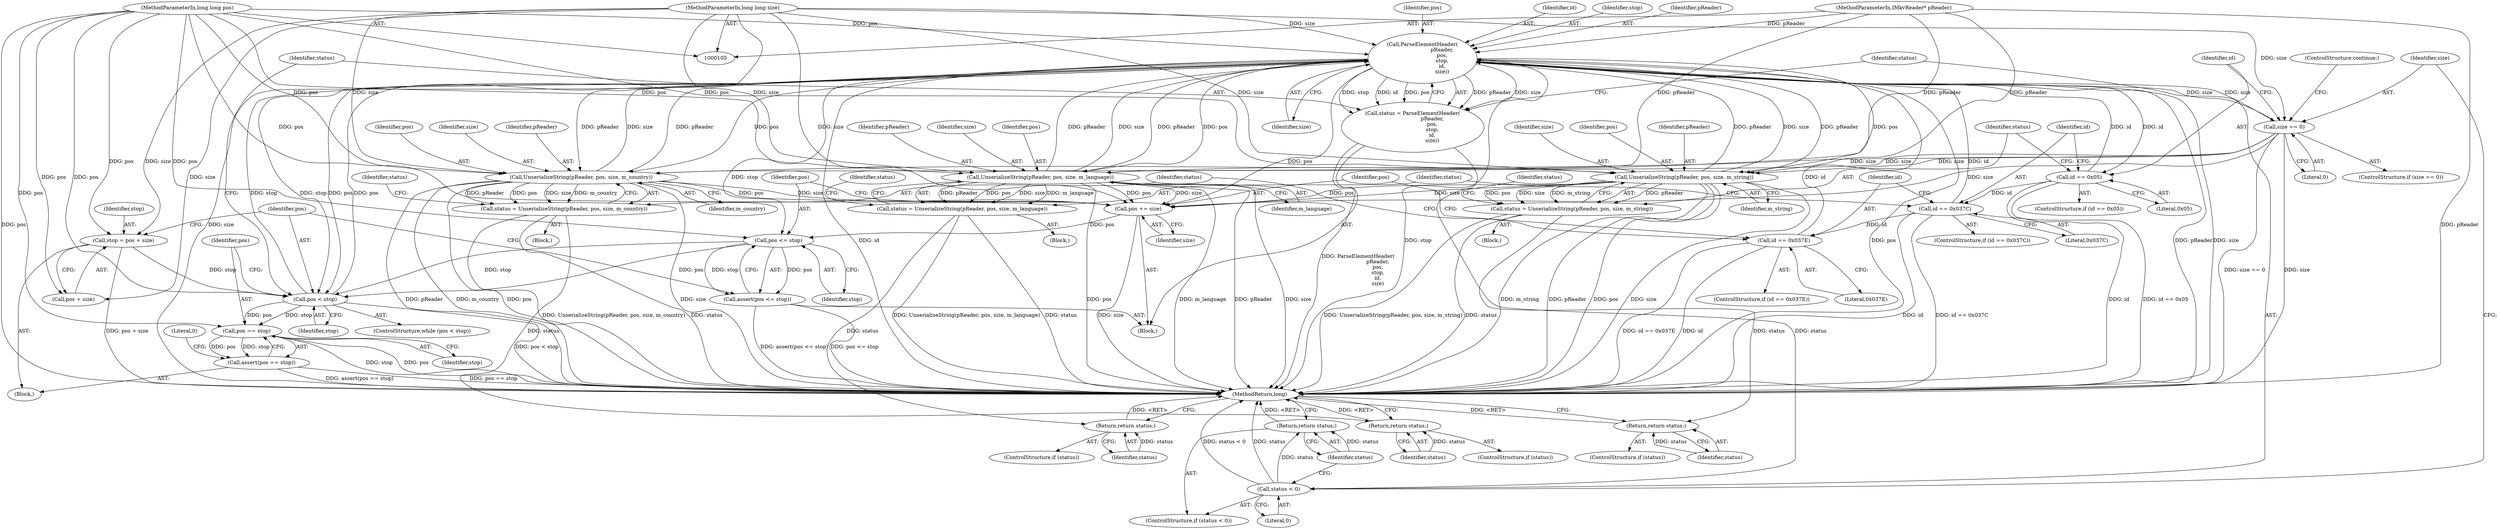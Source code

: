 digraph "1_Android_04839626ed859623901ebd3a5fd483982186b59d_165@pointer" {
"1000126" [label="(Call,ParseElementHeader(\n                        pReader,\n                        pos,\n                        stop,\n                        id,\n                        size))"];
"1000167" [label="(Call,UnserializeString(pReader, pos, size, m_language))"];
"1000126" [label="(Call,ParseElementHeader(\n                        pReader,\n                        pos,\n                        stop,\n                        id,\n                        size))"];
"1000184" [label="(Call,UnserializeString(pReader, pos, size, m_country))"];
"1000106" [label="(MethodParameterIn,IMkvReader* pReader)"];
"1000107" [label="(MethodParameterIn,long long pos)"];
"1000139" [label="(Call,size == 0)"];
"1000108" [label="(MethodParameterIn,long long size)"];
"1000150" [label="(Call,UnserializeString(pReader, pos, size, m_string))"];
"1000117" [label="(Call,pos < stop)"];
"1000197" [label="(Call,pos <= stop)"];
"1000193" [label="(Call,pos += size)"];
"1000111" [label="(Call,stop = pos + size)"];
"1000178" [label="(Call,id == 0x037E)"];
"1000161" [label="(Call,id == 0x037C)"];
"1000144" [label="(Call,id == 0x05)"];
"1000124" [label="(Call,status = ParseElementHeader(\n                        pReader,\n                        pos,\n                        stop,\n                        id,\n                        size))"];
"1000133" [label="(Call,status < 0)"];
"1000136" [label="(Return,return status;)"];
"1000148" [label="(Call,status = UnserializeString(pReader, pos, size, m_string))"];
"1000157" [label="(Return,return status;)"];
"1000196" [label="(Call,assert(pos <= stop))"];
"1000165" [label="(Call,status = UnserializeString(pReader, pos, size, m_language))"];
"1000174" [label="(Return,return status;)"];
"1000182" [label="(Call,status = UnserializeString(pReader, pos, size, m_country))"];
"1000191" [label="(Return,return status;)"];
"1000201" [label="(Call,pos == stop)"];
"1000200" [label="(Call,assert(pos == stop))"];
"1000120" [label="(Block,)"];
"1000171" [label="(Identifier,m_language)"];
"1000141" [label="(Literal,0)"];
"1000160" [label="(ControlStructure,if (id == 0x037C))"];
"1000162" [label="(Identifier,id)"];
"1000193" [label="(Call,pos += size)"];
"1000202" [label="(Identifier,pos)"];
"1000129" [label="(Identifier,stop)"];
"1000156" [label="(Identifier,status)"];
"1000184" [label="(Call,UnserializeString(pReader, pos, size, m_country))"];
"1000165" [label="(Call,status = UnserializeString(pReader, pos, size, m_language))"];
"1000152" [label="(Identifier,pos)"];
"1000194" [label="(Identifier,pos)"];
"1000157" [label="(Return,return status;)"];
"1000139" [label="(Call,size == 0)"];
"1000186" [label="(Identifier,pos)"];
"1000188" [label="(Identifier,m_country)"];
"1000187" [label="(Identifier,size)"];
"1000200" [label="(Call,assert(pos == stop))"];
"1000106" [label="(MethodParameterIn,IMkvReader* pReader)"];
"1000183" [label="(Identifier,status)"];
"1000138" [label="(ControlStructure,if (size == 0))"];
"1000140" [label="(Identifier,size)"];
"1000154" [label="(Identifier,m_string)"];
"1000172" [label="(ControlStructure,if (status))"];
"1000203" [label="(Identifier,stop)"];
"1000117" [label="(Call,pos < stop)"];
"1000168" [label="(Identifier,pReader)"];
"1000181" [label="(Block,)"];
"1000174" [label="(Return,return status;)"];
"1000137" [label="(Identifier,status)"];
"1000124" [label="(Call,status = ParseElementHeader(\n                        pReader,\n                        pos,\n                        stop,\n                        id,\n                        size))"];
"1000147" [label="(Block,)"];
"1000146" [label="(Literal,0x05)"];
"1000198" [label="(Identifier,pos)"];
"1000127" [label="(Identifier,pReader)"];
"1000175" [label="(Identifier,status)"];
"1000178" [label="(Call,id == 0x037E)"];
"1000170" [label="(Identifier,size)"];
"1000161" [label="(Call,id == 0x037C)"];
"1000143" [label="(ControlStructure,if (id == 0x05))"];
"1000166" [label="(Identifier,status)"];
"1000128" [label="(Identifier,pos)"];
"1000173" [label="(Identifier,status)"];
"1000113" [label="(Call,pos + size)"];
"1000134" [label="(Identifier,status)"];
"1000169" [label="(Identifier,pos)"];
"1000196" [label="(Call,assert(pos <= stop))"];
"1000144" [label="(Call,id == 0x05)"];
"1000150" [label="(Call,UnserializeString(pReader, pos, size, m_string))"];
"1000109" [label="(Block,)"];
"1000151" [label="(Identifier,pReader)"];
"1000126" [label="(Call,ParseElementHeader(\n                        pReader,\n                        pos,\n                        stop,\n                        id,\n                        size))"];
"1000153" [label="(Identifier,size)"];
"1000164" [label="(Block,)"];
"1000177" [label="(ControlStructure,if (id == 0x037E))"];
"1000192" [label="(Identifier,status)"];
"1000195" [label="(Identifier,size)"];
"1000112" [label="(Identifier,stop)"];
"1000182" [label="(Call,status = UnserializeString(pReader, pos, size, m_country))"];
"1000131" [label="(Identifier,size)"];
"1000132" [label="(ControlStructure,if (status < 0))"];
"1000148" [label="(Call,status = UnserializeString(pReader, pos, size, m_string))"];
"1000179" [label="(Identifier,id)"];
"1000111" [label="(Call,stop = pos + size)"];
"1000206" [label="(MethodReturn,long)"];
"1000145" [label="(Identifier,id)"];
"1000142" [label="(ControlStructure,continue;)"];
"1000135" [label="(Literal,0)"];
"1000205" [label="(Literal,0)"];
"1000185" [label="(Identifier,pReader)"];
"1000130" [label="(Identifier,id)"];
"1000149" [label="(Identifier,status)"];
"1000201" [label="(Call,pos == stop)"];
"1000167" [label="(Call,UnserializeString(pReader, pos, size, m_language))"];
"1000197" [label="(Call,pos <= stop)"];
"1000180" [label="(Literal,0x037E)"];
"1000189" [label="(ControlStructure,if (status))"];
"1000118" [label="(Identifier,pos)"];
"1000119" [label="(Identifier,stop)"];
"1000125" [label="(Identifier,status)"];
"1000107" [label="(MethodParameterIn,long long pos)"];
"1000163" [label="(Literal,0x037C)"];
"1000190" [label="(Identifier,status)"];
"1000136" [label="(Return,return status;)"];
"1000191" [label="(Return,return status;)"];
"1000116" [label="(ControlStructure,while (pos < stop))"];
"1000133" [label="(Call,status < 0)"];
"1000155" [label="(ControlStructure,if (status))"];
"1000158" [label="(Identifier,status)"];
"1000199" [label="(Identifier,stop)"];
"1000108" [label="(MethodParameterIn,long long size)"];
"1000126" -> "1000124"  [label="AST: "];
"1000126" -> "1000131"  [label="CFG: "];
"1000127" -> "1000126"  [label="AST: "];
"1000128" -> "1000126"  [label="AST: "];
"1000129" -> "1000126"  [label="AST: "];
"1000130" -> "1000126"  [label="AST: "];
"1000131" -> "1000126"  [label="AST: "];
"1000124" -> "1000126"  [label="CFG: "];
"1000126" -> "1000206"  [label="DDG: pos"];
"1000126" -> "1000206"  [label="DDG: id"];
"1000126" -> "1000206"  [label="DDG: stop"];
"1000126" -> "1000206"  [label="DDG: pReader"];
"1000126" -> "1000206"  [label="DDG: size"];
"1000126" -> "1000117"  [label="DDG: pos"];
"1000126" -> "1000117"  [label="DDG: stop"];
"1000126" -> "1000124"  [label="DDG: pReader"];
"1000126" -> "1000124"  [label="DDG: size"];
"1000126" -> "1000124"  [label="DDG: stop"];
"1000126" -> "1000124"  [label="DDG: id"];
"1000126" -> "1000124"  [label="DDG: pos"];
"1000167" -> "1000126"  [label="DDG: pReader"];
"1000167" -> "1000126"  [label="DDG: size"];
"1000184" -> "1000126"  [label="DDG: pReader"];
"1000184" -> "1000126"  [label="DDG: size"];
"1000150" -> "1000126"  [label="DDG: pReader"];
"1000150" -> "1000126"  [label="DDG: size"];
"1000106" -> "1000126"  [label="DDG: pReader"];
"1000117" -> "1000126"  [label="DDG: pos"];
"1000117" -> "1000126"  [label="DDG: stop"];
"1000107" -> "1000126"  [label="DDG: pos"];
"1000178" -> "1000126"  [label="DDG: id"];
"1000144" -> "1000126"  [label="DDG: id"];
"1000161" -> "1000126"  [label="DDG: id"];
"1000139" -> "1000126"  [label="DDG: size"];
"1000108" -> "1000126"  [label="DDG: size"];
"1000126" -> "1000139"  [label="DDG: size"];
"1000126" -> "1000144"  [label="DDG: id"];
"1000126" -> "1000150"  [label="DDG: pReader"];
"1000126" -> "1000150"  [label="DDG: pos"];
"1000126" -> "1000167"  [label="DDG: pReader"];
"1000126" -> "1000167"  [label="DDG: pos"];
"1000126" -> "1000184"  [label="DDG: pReader"];
"1000126" -> "1000184"  [label="DDG: pos"];
"1000126" -> "1000193"  [label="DDG: pos"];
"1000126" -> "1000197"  [label="DDG: stop"];
"1000167" -> "1000165"  [label="AST: "];
"1000167" -> "1000171"  [label="CFG: "];
"1000168" -> "1000167"  [label="AST: "];
"1000169" -> "1000167"  [label="AST: "];
"1000170" -> "1000167"  [label="AST: "];
"1000171" -> "1000167"  [label="AST: "];
"1000165" -> "1000167"  [label="CFG: "];
"1000167" -> "1000206"  [label="DDG: pos"];
"1000167" -> "1000206"  [label="DDG: pReader"];
"1000167" -> "1000206"  [label="DDG: m_language"];
"1000167" -> "1000206"  [label="DDG: size"];
"1000167" -> "1000165"  [label="DDG: pReader"];
"1000167" -> "1000165"  [label="DDG: pos"];
"1000167" -> "1000165"  [label="DDG: size"];
"1000167" -> "1000165"  [label="DDG: m_language"];
"1000106" -> "1000167"  [label="DDG: pReader"];
"1000107" -> "1000167"  [label="DDG: pos"];
"1000139" -> "1000167"  [label="DDG: size"];
"1000108" -> "1000167"  [label="DDG: size"];
"1000167" -> "1000193"  [label="DDG: size"];
"1000167" -> "1000193"  [label="DDG: pos"];
"1000184" -> "1000182"  [label="AST: "];
"1000184" -> "1000188"  [label="CFG: "];
"1000185" -> "1000184"  [label="AST: "];
"1000186" -> "1000184"  [label="AST: "];
"1000187" -> "1000184"  [label="AST: "];
"1000188" -> "1000184"  [label="AST: "];
"1000182" -> "1000184"  [label="CFG: "];
"1000184" -> "1000206"  [label="DDG: size"];
"1000184" -> "1000206"  [label="DDG: pReader"];
"1000184" -> "1000206"  [label="DDG: m_country"];
"1000184" -> "1000206"  [label="DDG: pos"];
"1000184" -> "1000182"  [label="DDG: pReader"];
"1000184" -> "1000182"  [label="DDG: pos"];
"1000184" -> "1000182"  [label="DDG: size"];
"1000184" -> "1000182"  [label="DDG: m_country"];
"1000106" -> "1000184"  [label="DDG: pReader"];
"1000107" -> "1000184"  [label="DDG: pos"];
"1000139" -> "1000184"  [label="DDG: size"];
"1000108" -> "1000184"  [label="DDG: size"];
"1000184" -> "1000193"  [label="DDG: size"];
"1000184" -> "1000193"  [label="DDG: pos"];
"1000106" -> "1000105"  [label="AST: "];
"1000106" -> "1000206"  [label="DDG: pReader"];
"1000106" -> "1000150"  [label="DDG: pReader"];
"1000107" -> "1000105"  [label="AST: "];
"1000107" -> "1000206"  [label="DDG: pos"];
"1000107" -> "1000111"  [label="DDG: pos"];
"1000107" -> "1000113"  [label="DDG: pos"];
"1000107" -> "1000117"  [label="DDG: pos"];
"1000107" -> "1000150"  [label="DDG: pos"];
"1000107" -> "1000193"  [label="DDG: pos"];
"1000107" -> "1000197"  [label="DDG: pos"];
"1000107" -> "1000201"  [label="DDG: pos"];
"1000139" -> "1000138"  [label="AST: "];
"1000139" -> "1000141"  [label="CFG: "];
"1000140" -> "1000139"  [label="AST: "];
"1000141" -> "1000139"  [label="AST: "];
"1000142" -> "1000139"  [label="CFG: "];
"1000145" -> "1000139"  [label="CFG: "];
"1000139" -> "1000206"  [label="DDG: size == 0"];
"1000139" -> "1000206"  [label="DDG: size"];
"1000108" -> "1000139"  [label="DDG: size"];
"1000139" -> "1000150"  [label="DDG: size"];
"1000139" -> "1000193"  [label="DDG: size"];
"1000108" -> "1000105"  [label="AST: "];
"1000108" -> "1000206"  [label="DDG: size"];
"1000108" -> "1000111"  [label="DDG: size"];
"1000108" -> "1000113"  [label="DDG: size"];
"1000108" -> "1000150"  [label="DDG: size"];
"1000108" -> "1000193"  [label="DDG: size"];
"1000150" -> "1000148"  [label="AST: "];
"1000150" -> "1000154"  [label="CFG: "];
"1000151" -> "1000150"  [label="AST: "];
"1000152" -> "1000150"  [label="AST: "];
"1000153" -> "1000150"  [label="AST: "];
"1000154" -> "1000150"  [label="AST: "];
"1000148" -> "1000150"  [label="CFG: "];
"1000150" -> "1000206"  [label="DDG: m_string"];
"1000150" -> "1000206"  [label="DDG: pReader"];
"1000150" -> "1000206"  [label="DDG: pos"];
"1000150" -> "1000206"  [label="DDG: size"];
"1000150" -> "1000148"  [label="DDG: pReader"];
"1000150" -> "1000148"  [label="DDG: pos"];
"1000150" -> "1000148"  [label="DDG: size"];
"1000150" -> "1000148"  [label="DDG: m_string"];
"1000150" -> "1000193"  [label="DDG: size"];
"1000150" -> "1000193"  [label="DDG: pos"];
"1000117" -> "1000116"  [label="AST: "];
"1000117" -> "1000119"  [label="CFG: "];
"1000118" -> "1000117"  [label="AST: "];
"1000119" -> "1000117"  [label="AST: "];
"1000125" -> "1000117"  [label="CFG: "];
"1000202" -> "1000117"  [label="CFG: "];
"1000117" -> "1000206"  [label="DDG: pos < stop"];
"1000197" -> "1000117"  [label="DDG: pos"];
"1000197" -> "1000117"  [label="DDG: stop"];
"1000111" -> "1000117"  [label="DDG: stop"];
"1000117" -> "1000201"  [label="DDG: pos"];
"1000117" -> "1000201"  [label="DDG: stop"];
"1000197" -> "1000196"  [label="AST: "];
"1000197" -> "1000199"  [label="CFG: "];
"1000198" -> "1000197"  [label="AST: "];
"1000199" -> "1000197"  [label="AST: "];
"1000196" -> "1000197"  [label="CFG: "];
"1000197" -> "1000196"  [label="DDG: pos"];
"1000197" -> "1000196"  [label="DDG: stop"];
"1000193" -> "1000197"  [label="DDG: pos"];
"1000193" -> "1000120"  [label="AST: "];
"1000193" -> "1000195"  [label="CFG: "];
"1000194" -> "1000193"  [label="AST: "];
"1000195" -> "1000193"  [label="AST: "];
"1000198" -> "1000193"  [label="CFG: "];
"1000193" -> "1000206"  [label="DDG: size"];
"1000111" -> "1000109"  [label="AST: "];
"1000111" -> "1000113"  [label="CFG: "];
"1000112" -> "1000111"  [label="AST: "];
"1000113" -> "1000111"  [label="AST: "];
"1000118" -> "1000111"  [label="CFG: "];
"1000111" -> "1000206"  [label="DDG: pos + size"];
"1000178" -> "1000177"  [label="AST: "];
"1000178" -> "1000180"  [label="CFG: "];
"1000179" -> "1000178"  [label="AST: "];
"1000180" -> "1000178"  [label="AST: "];
"1000183" -> "1000178"  [label="CFG: "];
"1000194" -> "1000178"  [label="CFG: "];
"1000178" -> "1000206"  [label="DDG: id"];
"1000178" -> "1000206"  [label="DDG: id == 0x037E"];
"1000161" -> "1000178"  [label="DDG: id"];
"1000161" -> "1000160"  [label="AST: "];
"1000161" -> "1000163"  [label="CFG: "];
"1000162" -> "1000161"  [label="AST: "];
"1000163" -> "1000161"  [label="AST: "];
"1000166" -> "1000161"  [label="CFG: "];
"1000179" -> "1000161"  [label="CFG: "];
"1000161" -> "1000206"  [label="DDG: id"];
"1000161" -> "1000206"  [label="DDG: id == 0x037C"];
"1000144" -> "1000161"  [label="DDG: id"];
"1000144" -> "1000143"  [label="AST: "];
"1000144" -> "1000146"  [label="CFG: "];
"1000145" -> "1000144"  [label="AST: "];
"1000146" -> "1000144"  [label="AST: "];
"1000149" -> "1000144"  [label="CFG: "];
"1000162" -> "1000144"  [label="CFG: "];
"1000144" -> "1000206"  [label="DDG: id == 0x05"];
"1000144" -> "1000206"  [label="DDG: id"];
"1000124" -> "1000120"  [label="AST: "];
"1000125" -> "1000124"  [label="AST: "];
"1000134" -> "1000124"  [label="CFG: "];
"1000124" -> "1000206"  [label="DDG: ParseElementHeader(\n                        pReader,\n                        pos,\n                        stop,\n                        id,\n                        size)"];
"1000124" -> "1000133"  [label="DDG: status"];
"1000133" -> "1000132"  [label="AST: "];
"1000133" -> "1000135"  [label="CFG: "];
"1000134" -> "1000133"  [label="AST: "];
"1000135" -> "1000133"  [label="AST: "];
"1000137" -> "1000133"  [label="CFG: "];
"1000140" -> "1000133"  [label="CFG: "];
"1000133" -> "1000206"  [label="DDG: status < 0"];
"1000133" -> "1000206"  [label="DDG: status"];
"1000133" -> "1000136"  [label="DDG: status"];
"1000136" -> "1000132"  [label="AST: "];
"1000136" -> "1000137"  [label="CFG: "];
"1000137" -> "1000136"  [label="AST: "];
"1000206" -> "1000136"  [label="CFG: "];
"1000136" -> "1000206"  [label="DDG: <RET>"];
"1000137" -> "1000136"  [label="DDG: status"];
"1000148" -> "1000147"  [label="AST: "];
"1000149" -> "1000148"  [label="AST: "];
"1000156" -> "1000148"  [label="CFG: "];
"1000148" -> "1000206"  [label="DDG: status"];
"1000148" -> "1000206"  [label="DDG: UnserializeString(pReader, pos, size, m_string)"];
"1000148" -> "1000157"  [label="DDG: status"];
"1000157" -> "1000155"  [label="AST: "];
"1000157" -> "1000158"  [label="CFG: "];
"1000158" -> "1000157"  [label="AST: "];
"1000206" -> "1000157"  [label="CFG: "];
"1000157" -> "1000206"  [label="DDG: <RET>"];
"1000158" -> "1000157"  [label="DDG: status"];
"1000196" -> "1000120"  [label="AST: "];
"1000118" -> "1000196"  [label="CFG: "];
"1000196" -> "1000206"  [label="DDG: pos <= stop"];
"1000196" -> "1000206"  [label="DDG: assert(pos <= stop)"];
"1000165" -> "1000164"  [label="AST: "];
"1000166" -> "1000165"  [label="AST: "];
"1000173" -> "1000165"  [label="CFG: "];
"1000165" -> "1000206"  [label="DDG: status"];
"1000165" -> "1000206"  [label="DDG: UnserializeString(pReader, pos, size, m_language)"];
"1000165" -> "1000174"  [label="DDG: status"];
"1000174" -> "1000172"  [label="AST: "];
"1000174" -> "1000175"  [label="CFG: "];
"1000175" -> "1000174"  [label="AST: "];
"1000206" -> "1000174"  [label="CFG: "];
"1000174" -> "1000206"  [label="DDG: <RET>"];
"1000175" -> "1000174"  [label="DDG: status"];
"1000182" -> "1000181"  [label="AST: "];
"1000183" -> "1000182"  [label="AST: "];
"1000190" -> "1000182"  [label="CFG: "];
"1000182" -> "1000206"  [label="DDG: UnserializeString(pReader, pos, size, m_country)"];
"1000182" -> "1000206"  [label="DDG: status"];
"1000182" -> "1000191"  [label="DDG: status"];
"1000191" -> "1000189"  [label="AST: "];
"1000191" -> "1000192"  [label="CFG: "];
"1000192" -> "1000191"  [label="AST: "];
"1000206" -> "1000191"  [label="CFG: "];
"1000191" -> "1000206"  [label="DDG: <RET>"];
"1000192" -> "1000191"  [label="DDG: status"];
"1000201" -> "1000200"  [label="AST: "];
"1000201" -> "1000203"  [label="CFG: "];
"1000202" -> "1000201"  [label="AST: "];
"1000203" -> "1000201"  [label="AST: "];
"1000200" -> "1000201"  [label="CFG: "];
"1000201" -> "1000206"  [label="DDG: stop"];
"1000201" -> "1000206"  [label="DDG: pos"];
"1000201" -> "1000200"  [label="DDG: pos"];
"1000201" -> "1000200"  [label="DDG: stop"];
"1000200" -> "1000109"  [label="AST: "];
"1000205" -> "1000200"  [label="CFG: "];
"1000200" -> "1000206"  [label="DDG: pos == stop"];
"1000200" -> "1000206"  [label="DDG: assert(pos == stop)"];
}

